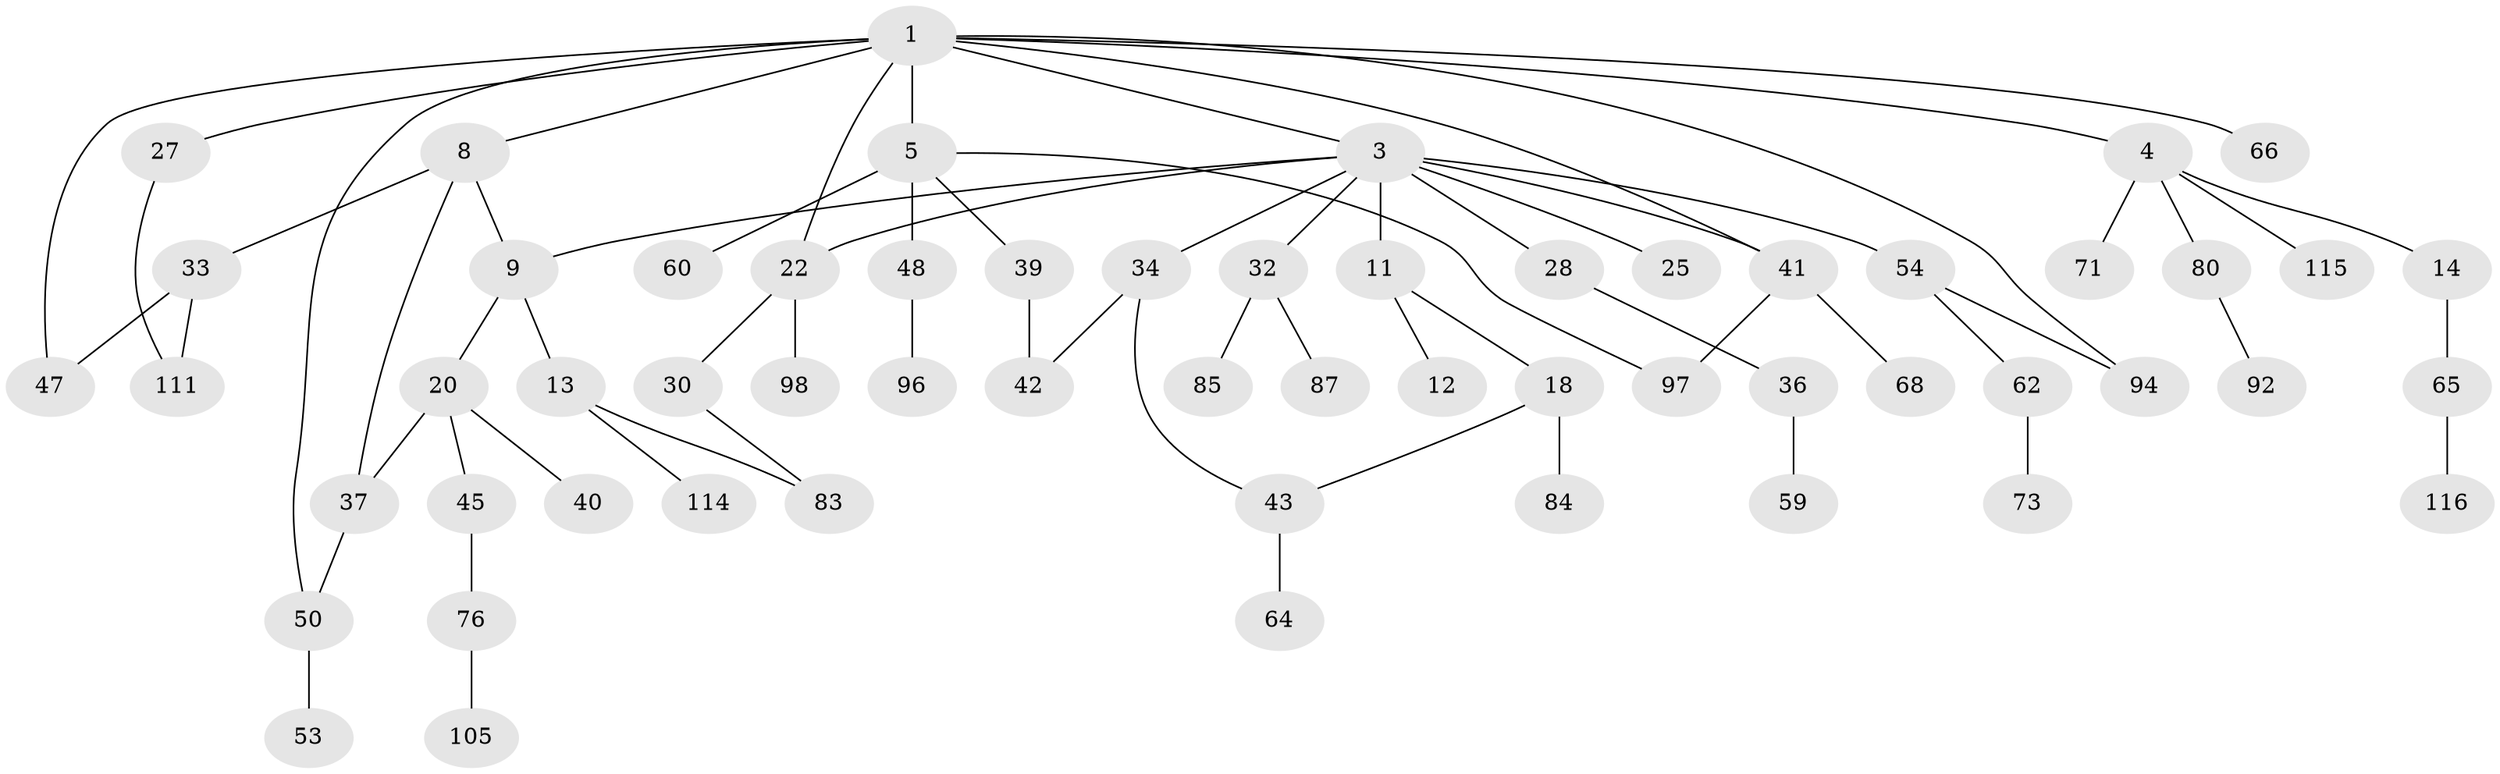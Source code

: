 // original degree distribution, {7: 0.017241379310344827, 3: 0.14655172413793102, 6: 0.017241379310344827, 1: 0.3706896551724138, 4: 0.09482758620689655, 2: 0.31896551724137934, 5: 0.034482758620689655}
// Generated by graph-tools (version 1.1) at 2025/13/03/09/25 04:13:21]
// undirected, 58 vertices, 69 edges
graph export_dot {
graph [start="1"]
  node [color=gray90,style=filled];
  1 [super="+2+24+7"];
  3 [super="+6+17+15+10"];
  4 [super="+21+46"];
  5 [super="+26+16"];
  8 [super="+29"];
  9;
  11;
  12;
  13 [super="+89"];
  14 [super="+49"];
  18 [super="+82+72"];
  20 [super="+88+79"];
  22 [super="+57+112"];
  25 [super="+38+106"];
  27 [super="+55"];
  28 [super="+95+100+31"];
  30 [super="+44"];
  32 [super="+69"];
  33;
  34 [super="+63+78"];
  36;
  37 [super="+101+58+52"];
  39;
  40;
  41 [super="+51"];
  42 [super="+77"];
  43 [super="+103"];
  45 [super="+61"];
  47;
  48 [super="+81"];
  50 [super="+75"];
  53;
  54 [super="+74+67"];
  59;
  60 [super="+108+110"];
  62;
  64;
  65;
  66 [super="+86"];
  68;
  71;
  73;
  76 [super="+93"];
  80 [super="+90"];
  83;
  84 [super="+104"];
  85 [super="+113"];
  87;
  92;
  94;
  96;
  97;
  98;
  105;
  111;
  114;
  115;
  116;
  1 -- 3;
  1 -- 4;
  1 -- 22;
  1 -- 66;
  1 -- 8;
  1 -- 5;
  1 -- 50;
  1 -- 41;
  1 -- 27;
  1 -- 94;
  1 -- 47;
  3 -- 32;
  3 -- 34;
  3 -- 54 [weight=2];
  3 -- 22;
  3 -- 9;
  3 -- 28;
  3 -- 25;
  3 -- 41;
  3 -- 11;
  4 -- 14;
  4 -- 71;
  4 -- 80;
  4 -- 115;
  5 -- 48;
  5 -- 97;
  5 -- 60 [weight=2];
  5 -- 39;
  8 -- 9;
  8 -- 33;
  8 -- 37;
  9 -- 13;
  9 -- 20;
  11 -- 12;
  11 -- 18;
  13 -- 83;
  13 -- 114;
  14 -- 65;
  18 -- 84;
  18 -- 43;
  20 -- 37;
  20 -- 40;
  20 -- 45;
  22 -- 30;
  22 -- 98;
  27 -- 111;
  28 -- 36;
  30 -- 83;
  32 -- 85;
  32 -- 87;
  33 -- 111;
  33 -- 47;
  34 -- 42;
  34 -- 43;
  36 -- 59;
  37 -- 50;
  39 -- 42;
  41 -- 97;
  41 -- 68;
  43 -- 64;
  45 -- 76;
  48 -- 96;
  50 -- 53;
  54 -- 62;
  54 -- 94;
  62 -- 73;
  65 -- 116;
  76 -- 105;
  80 -- 92;
}
